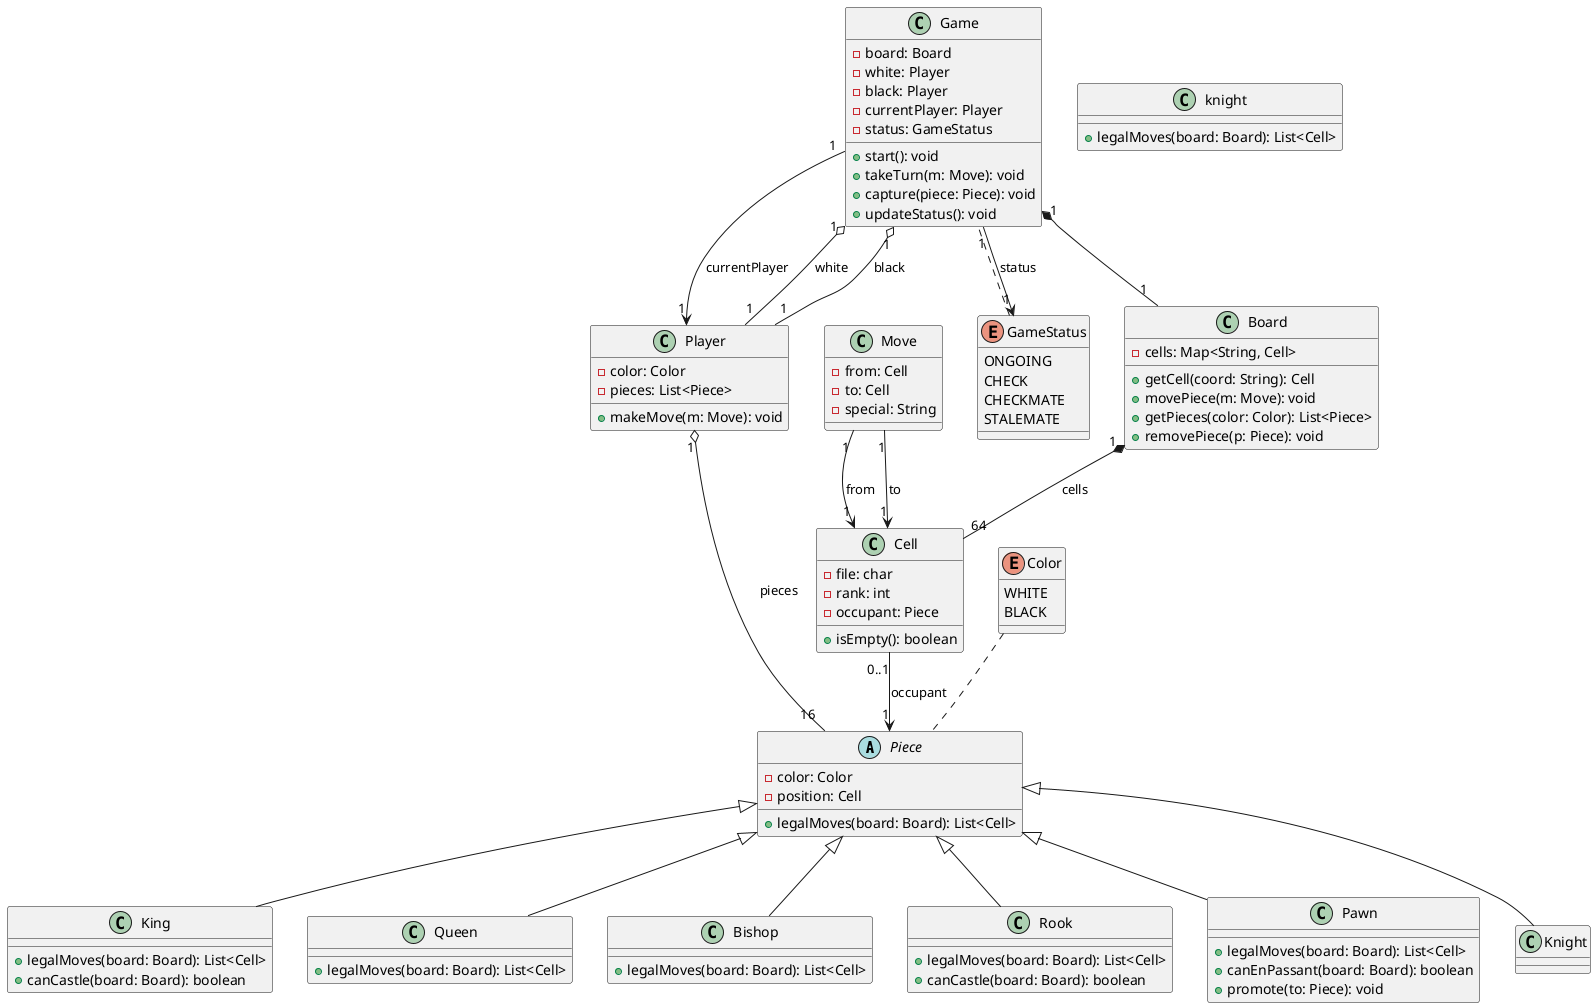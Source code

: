 Design Class Diagram for Chess Game

1. Create a representation for the chessboard.
2. Represent all the pieces: King, Queen, Bishop, Knight, Rook, and Pawn.
3. Differentiate the pieces based on color: Black and White.
4. Each piece should have a method to determine its legal moves based on its current position.
5. The chessboard should have a method to move a piece from one position to another.
6. There should be a way to check the status of the game, e.g., ongoing, check, checkmate, or stalemate.
7. The game should support special moves: castling, pawn promotion, and en passant.
8. Implement a player class, where each player has a color and a set of pieces.
9. Include a game class that will handle turn-based gameplay between two players.
10. The game should have a method to capture and remove a piece from the board.

@startuml
'https://plantuml.com/class-diagram

abstract class Piece{
    - color: Color
    - position: Cell
    + legalMoves(board: Board): List<Cell>
}

class King{
    + legalMoves(board: Board): List<Cell>
    + canCastle(board: Board): boolean
}

class Queen{
    + legalMoves(board: Board): List<Cell>
}

class Bishop{
    + legalMoves(board: Board): List<Cell>
}

class knight{
    + legalMoves(board: Board): List<Cell>
}

class Rook{
    + legalMoves(board: Board): List<Cell>
    + canCastle(board: Board): boolean
}

class Pawn{
    + legalMoves(board: Board): List<Cell>
    + canEnPassant(board: Board): boolean
    + promote(to: Piece): void
}

class Cell{
    - file: char
    'a-h
    - rank: int
    '1-8'
    - occupant: Piece
    + isEmpty(): boolean
}

class Board{
  - cells: Map<String, Cell>
  ' key = "a1"…"h8"
  + getCell(coord: String): Cell
  + movePiece(m: Move): void
  + getPieces(color: Color): List<Piece>
  + removePiece(p: Piece): void
}

class Player {
  - color: Color
  - pieces: List<Piece>
  + makeMove(m: Move): void
}

class Game {
  - board: Board
  - white: Player
  - black: Player
  - currentPlayer: Player
  - status: GameStatus
  + start(): void
  + takeTurn(m: Move): void
  + capture(piece: Piece): void
  + updateStatus(): void
}

class Move {
  - from: Cell
  - to: Cell
  - special: String
  ' "castle", "enPassant", "promotion"
}

enum Color{
    WHITE
    BLACK
}

enum GameStatus{
    ONGOING
    CHECK
    CHECKMATE
    STALEMATE
}

' Composition & inheritance
Game        "1" *-- "1"    Board
Game        "1" o-- "1"    Player  : white
Game        "1" o-- "1"    Player  : black
Game        "1" --> "1"    Player  : currentPlayer
Game        "1" --> "1"    GameStatus : status

Board       "1" *-- "64"   Cell    : cells
Cell        "0..1" --> "1" Piece  : occupant

Piece       <|-- King
Piece       <|-- Queen
Piece       <|-- Bishop
Piece       <|-- Knight
Piece       <|-- Rook
Piece       <|-- Pawn

Player      "1" o-- "16" Piece  : pieces

Move        "1" --> "1"    Cell   : from
Move        "1" --> "1"    Cell   : to

' Enums
GameStatus .. Game
Color      .. Piece

@enduml